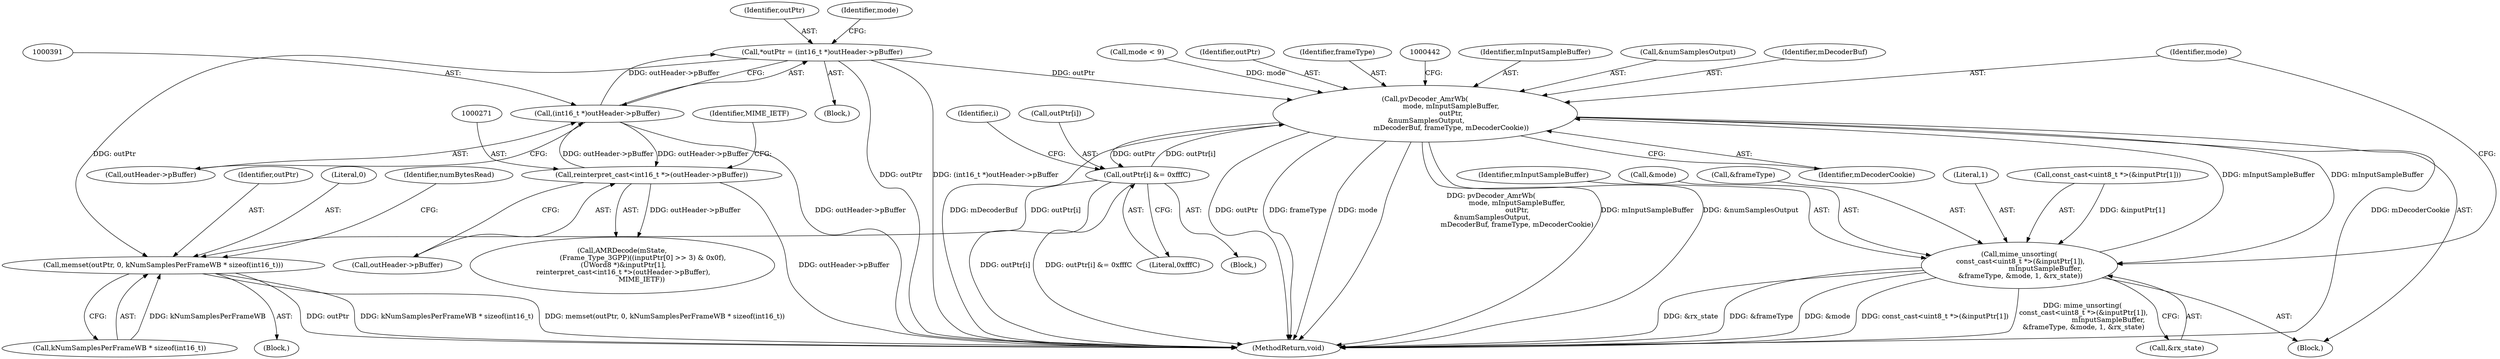 digraph "0_Android_44749eb4f273f0eb681d0fa013e3beef754fa687@pointer" {
"1000388" [label="(Call,*outPtr = (int16_t *)outHeader->pBuffer)"];
"1000390" [label="(Call,(int16_t *)outHeader->pBuffer)"];
"1000270" [label="(Call,reinterpret_cast<int16_t *>(outHeader->pBuffer))"];
"1000400" [label="(Call,memset(outPtr, 0, kNumSamplesPerFrameWB * sizeof(int16_t)))"];
"1000431" [label="(Call,pvDecoder_AmrWb(\n                        mode, mInputSampleBuffer,\n                        outPtr,\n &numSamplesOutput,\n                        mDecoderBuf, frameType, mDecoderCookie))"];
"1000415" [label="(Call,mime_unsorting(\n const_cast<uint8_t *>(&inputPtr[1]),\n                        mInputSampleBuffer,\n &frameType, &mode, 1, &rx_state))"];
"1000458" [label="(Call,outPtr[i] &= 0xfffC)"];
"1000464" [label="(Identifier,numBytesRead)"];
"1000556" [label="(MethodReturn,void)"];
"1000399" [label="(Block,)"];
"1000389" [label="(Identifier,outPtr)"];
"1000401" [label="(Identifier,outPtr)"];
"1000457" [label="(Block,)"];
"1000433" [label="(Identifier,mInputSampleBuffer)"];
"1000422" [label="(Identifier,mInputSampleBuffer)"];
"1000402" [label="(Literal,0)"];
"1000425" [label="(Call,&mode)"];
"1000435" [label="(Call,&numSamplesOutput)"];
"1000423" [label="(Call,&frameType)"];
"1000437" [label="(Identifier,mDecoderBuf)"];
"1000392" [label="(Call,outHeader->pBuffer)"];
"1000275" [label="(Identifier,MIME_IETF)"];
"1000439" [label="(Identifier,mDecoderCookie)"];
"1000403" [label="(Call,kNumSamplesPerFrameWB * sizeof(int16_t))"];
"1000432" [label="(Identifier,mode)"];
"1000456" [label="(Identifier,i)"];
"1000270" [label="(Call,reinterpret_cast<int16_t *>(outHeader->pBuffer))"];
"1000409" [label="(Call,mode < 9)"];
"1000400" [label="(Call,memset(outPtr, 0, kNumSamplesPerFrameWB * sizeof(int16_t)))"];
"1000272" [label="(Call,outHeader->pBuffer)"];
"1000314" [label="(Block,)"];
"1000431" [label="(Call,pvDecoder_AmrWb(\n                        mode, mInputSampleBuffer,\n                        outPtr,\n &numSamplesOutput,\n                        mDecoderBuf, frameType, mDecoderCookie))"];
"1000388" [label="(Call,*outPtr = (int16_t *)outHeader->pBuffer)"];
"1000462" [label="(Literal,0xfffC)"];
"1000434" [label="(Identifier,outPtr)"];
"1000412" [label="(Block,)"];
"1000416" [label="(Call,const_cast<uint8_t *>(&inputPtr[1]))"];
"1000390" [label="(Call,(int16_t *)outHeader->pBuffer)"];
"1000459" [label="(Call,outPtr[i])"];
"1000428" [label="(Call,&rx_state)"];
"1000253" [label="(Call,AMRDecode(mState,\n                   (Frame_Type_3GPP)((inputPtr[0] >> 3) & 0x0f),\n (UWord8 *)&inputPtr[1],\n reinterpret_cast<int16_t *>(outHeader->pBuffer),\n                  MIME_IETF))"];
"1000427" [label="(Literal,1)"];
"1000397" [label="(Identifier,mode)"];
"1000438" [label="(Identifier,frameType)"];
"1000415" [label="(Call,mime_unsorting(\n const_cast<uint8_t *>(&inputPtr[1]),\n                        mInputSampleBuffer,\n &frameType, &mode, 1, &rx_state))"];
"1000458" [label="(Call,outPtr[i] &= 0xfffC)"];
"1000388" -> "1000314"  [label="AST: "];
"1000388" -> "1000390"  [label="CFG: "];
"1000389" -> "1000388"  [label="AST: "];
"1000390" -> "1000388"  [label="AST: "];
"1000397" -> "1000388"  [label="CFG: "];
"1000388" -> "1000556"  [label="DDG: outPtr"];
"1000388" -> "1000556"  [label="DDG: (int16_t *)outHeader->pBuffer"];
"1000390" -> "1000388"  [label="DDG: outHeader->pBuffer"];
"1000388" -> "1000400"  [label="DDG: outPtr"];
"1000388" -> "1000431"  [label="DDG: outPtr"];
"1000390" -> "1000392"  [label="CFG: "];
"1000391" -> "1000390"  [label="AST: "];
"1000392" -> "1000390"  [label="AST: "];
"1000390" -> "1000556"  [label="DDG: outHeader->pBuffer"];
"1000390" -> "1000270"  [label="DDG: outHeader->pBuffer"];
"1000270" -> "1000390"  [label="DDG: outHeader->pBuffer"];
"1000270" -> "1000253"  [label="AST: "];
"1000270" -> "1000272"  [label="CFG: "];
"1000271" -> "1000270"  [label="AST: "];
"1000272" -> "1000270"  [label="AST: "];
"1000275" -> "1000270"  [label="CFG: "];
"1000270" -> "1000556"  [label="DDG: outHeader->pBuffer"];
"1000270" -> "1000253"  [label="DDG: outHeader->pBuffer"];
"1000400" -> "1000399"  [label="AST: "];
"1000400" -> "1000403"  [label="CFG: "];
"1000401" -> "1000400"  [label="AST: "];
"1000402" -> "1000400"  [label="AST: "];
"1000403" -> "1000400"  [label="AST: "];
"1000464" -> "1000400"  [label="CFG: "];
"1000400" -> "1000556"  [label="DDG: outPtr"];
"1000400" -> "1000556"  [label="DDG: kNumSamplesPerFrameWB * sizeof(int16_t)"];
"1000400" -> "1000556"  [label="DDG: memset(outPtr, 0, kNumSamplesPerFrameWB * sizeof(int16_t))"];
"1000458" -> "1000400"  [label="DDG: outPtr[i]"];
"1000403" -> "1000400"  [label="DDG: kNumSamplesPerFrameWB"];
"1000431" -> "1000412"  [label="AST: "];
"1000431" -> "1000439"  [label="CFG: "];
"1000432" -> "1000431"  [label="AST: "];
"1000433" -> "1000431"  [label="AST: "];
"1000434" -> "1000431"  [label="AST: "];
"1000435" -> "1000431"  [label="AST: "];
"1000437" -> "1000431"  [label="AST: "];
"1000438" -> "1000431"  [label="AST: "];
"1000439" -> "1000431"  [label="AST: "];
"1000442" -> "1000431"  [label="CFG: "];
"1000431" -> "1000556"  [label="DDG: mDecoderBuf"];
"1000431" -> "1000556"  [label="DDG: outPtr"];
"1000431" -> "1000556"  [label="DDG: frameType"];
"1000431" -> "1000556"  [label="DDG: mode"];
"1000431" -> "1000556"  [label="DDG: pvDecoder_AmrWb(\n                        mode, mInputSampleBuffer,\n                        outPtr,\n &numSamplesOutput,\n                        mDecoderBuf, frameType, mDecoderCookie)"];
"1000431" -> "1000556"  [label="DDG: mInputSampleBuffer"];
"1000431" -> "1000556"  [label="DDG: &numSamplesOutput"];
"1000431" -> "1000556"  [label="DDG: mDecoderCookie"];
"1000431" -> "1000415"  [label="DDG: mInputSampleBuffer"];
"1000409" -> "1000431"  [label="DDG: mode"];
"1000415" -> "1000431"  [label="DDG: mInputSampleBuffer"];
"1000458" -> "1000431"  [label="DDG: outPtr[i]"];
"1000431" -> "1000458"  [label="DDG: outPtr"];
"1000415" -> "1000412"  [label="AST: "];
"1000415" -> "1000428"  [label="CFG: "];
"1000416" -> "1000415"  [label="AST: "];
"1000422" -> "1000415"  [label="AST: "];
"1000423" -> "1000415"  [label="AST: "];
"1000425" -> "1000415"  [label="AST: "];
"1000427" -> "1000415"  [label="AST: "];
"1000428" -> "1000415"  [label="AST: "];
"1000432" -> "1000415"  [label="CFG: "];
"1000415" -> "1000556"  [label="DDG: &rx_state"];
"1000415" -> "1000556"  [label="DDG: &frameType"];
"1000415" -> "1000556"  [label="DDG: &mode"];
"1000415" -> "1000556"  [label="DDG: const_cast<uint8_t *>(&inputPtr[1])"];
"1000415" -> "1000556"  [label="DDG: mime_unsorting(\n const_cast<uint8_t *>(&inputPtr[1]),\n                        mInputSampleBuffer,\n &frameType, &mode, 1, &rx_state)"];
"1000416" -> "1000415"  [label="DDG: &inputPtr[1]"];
"1000458" -> "1000457"  [label="AST: "];
"1000458" -> "1000462"  [label="CFG: "];
"1000459" -> "1000458"  [label="AST: "];
"1000462" -> "1000458"  [label="AST: "];
"1000456" -> "1000458"  [label="CFG: "];
"1000458" -> "1000556"  [label="DDG: outPtr[i]"];
"1000458" -> "1000556"  [label="DDG: outPtr[i] &= 0xfffC"];
}
